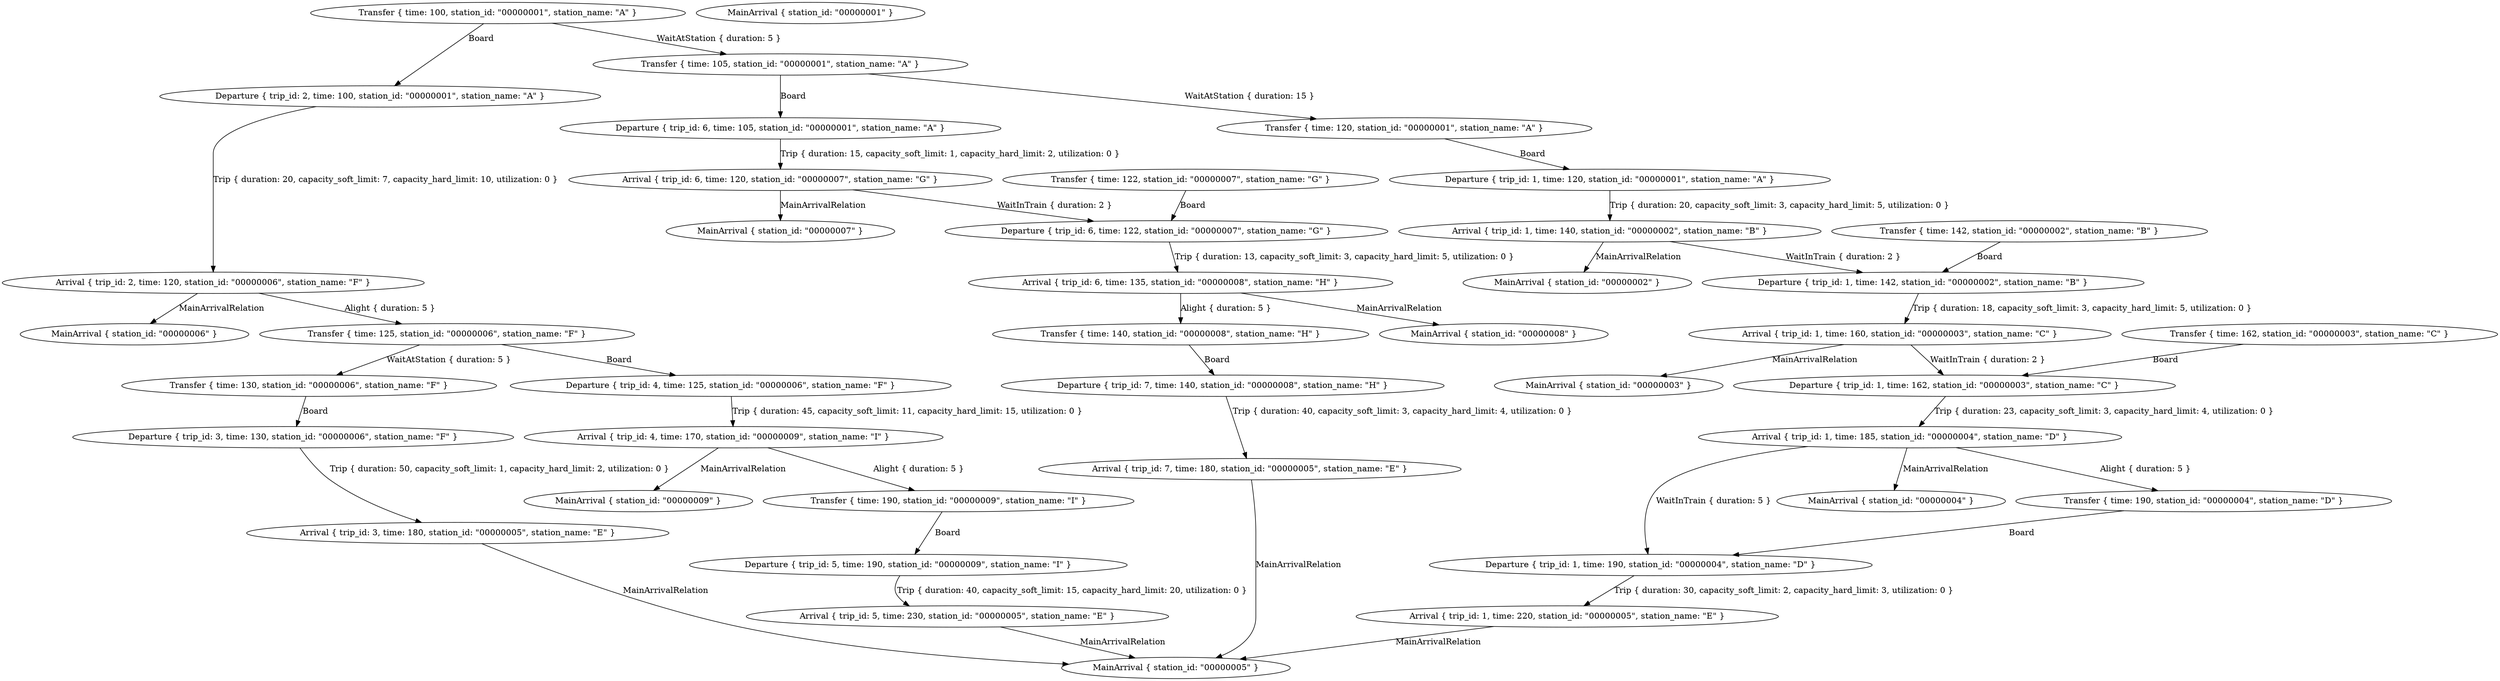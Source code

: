 digraph {
    0 [ label = "Departure { trip_id: 1, time: 120, station_id: \"00000001\", station_name: \"A\" }" ]
    1 [ label = "Transfer { time: 120, station_id: \"00000001\", station_name: \"A\" }" ]
    2 [ label = "Arrival { trip_id: 1, time: 140, station_id: \"00000002\", station_name: \"B\" }" ]
    3 [ label = "Departure { trip_id: 1, time: 142, station_id: \"00000002\", station_name: \"B\" }" ]
    4 [ label = "Transfer { time: 142, station_id: \"00000002\", station_name: \"B\" }" ]
    5 [ label = "Arrival { trip_id: 1, time: 160, station_id: \"00000003\", station_name: \"C\" }" ]
    6 [ label = "Departure { trip_id: 1, time: 162, station_id: \"00000003\", station_name: \"C\" }" ]
    7 [ label = "Transfer { time: 162, station_id: \"00000003\", station_name: \"C\" }" ]
    8 [ label = "Arrival { trip_id: 1, time: 185, station_id: \"00000004\", station_name: \"D\" }" ]
    9 [ label = "Departure { trip_id: 1, time: 190, station_id: \"00000004\", station_name: \"D\" }" ]
    10 [ label = "Transfer { time: 190, station_id: \"00000004\", station_name: \"D\" }" ]
    11 [ label = "Arrival { trip_id: 1, time: 220, station_id: \"00000005\", station_name: \"E\" }" ]
    12 [ label = "Departure { trip_id: 2, time: 100, station_id: \"00000001\", station_name: \"A\" }" ]
    13 [ label = "Transfer { time: 100, station_id: \"00000001\", station_name: \"A\" }" ]
    14 [ label = "Arrival { trip_id: 2, time: 120, station_id: \"00000006\", station_name: \"F\" }" ]
    15 [ label = "Departure { trip_id: 3, time: 130, station_id: \"00000006\", station_name: \"F\" }" ]
    16 [ label = "Transfer { time: 130, station_id: \"00000006\", station_name: \"F\" }" ]
    17 [ label = "Arrival { trip_id: 3, time: 180, station_id: \"00000005\", station_name: \"E\" }" ]
    18 [ label = "Departure { trip_id: 4, time: 125, station_id: \"00000006\", station_name: \"F\" }" ]
    19 [ label = "Transfer { time: 125, station_id: \"00000006\", station_name: \"F\" }" ]
    20 [ label = "Arrival { trip_id: 4, time: 170, station_id: \"00000009\", station_name: \"I\" }" ]
    21 [ label = "Departure { trip_id: 5, time: 190, station_id: \"00000009\", station_name: \"I\" }" ]
    22 [ label = "Transfer { time: 190, station_id: \"00000009\", station_name: \"I\" }" ]
    23 [ label = "Arrival { trip_id: 5, time: 230, station_id: \"00000005\", station_name: \"E\" }" ]
    24 [ label = "Departure { trip_id: 6, time: 105, station_id: \"00000001\", station_name: \"A\" }" ]
    25 [ label = "Transfer { time: 105, station_id: \"00000001\", station_name: \"A\" }" ]
    26 [ label = "Arrival { trip_id: 6, time: 120, station_id: \"00000007\", station_name: \"G\" }" ]
    27 [ label = "Departure { trip_id: 6, time: 122, station_id: \"00000007\", station_name: \"G\" }" ]
    28 [ label = "Transfer { time: 122, station_id: \"00000007\", station_name: \"G\" }" ]
    29 [ label = "Arrival { trip_id: 6, time: 135, station_id: \"00000008\", station_name: \"H\" }" ]
    30 [ label = "Departure { trip_id: 7, time: 140, station_id: \"00000008\", station_name: \"H\" }" ]
    31 [ label = "Transfer { time: 140, station_id: \"00000008\", station_name: \"H\" }" ]
    32 [ label = "Arrival { trip_id: 7, time: 180, station_id: \"00000005\", station_name: \"E\" }" ]
    33 [ label = "MainArrival { station_id: \"00000007\" }" ]
    34 [ label = "MainArrival { station_id: \"00000008\" }" ]
    35 [ label = "MainArrival { station_id: \"00000002\" }" ]
    36 [ label = "MainArrival { station_id: \"00000005\" }" ]
    37 [ label = "MainArrival { station_id: \"00000006\" }" ]
    38 [ label = "MainArrival { station_id: \"00000001\" }" ]
    39 [ label = "MainArrival { station_id: \"00000009\" }" ]
    40 [ label = "MainArrival { station_id: \"00000003\" }" ]
    41 [ label = "MainArrival { station_id: \"00000004\" }" ]
    1 -> 0 [ label = "Board" ]
    0 -> 2 [ label = "Trip { duration: 20, capacity_soft_limit: 3, capacity_hard_limit: 5, utilization: 0 }" ]
    4 -> 3 [ label = "Board" ]
    3 -> 5 [ label = "Trip { duration: 18, capacity_soft_limit: 3, capacity_hard_limit: 5, utilization: 0 }" ]
    7 -> 6 [ label = "Board" ]
    6 -> 8 [ label = "Trip { duration: 23, capacity_soft_limit: 3, capacity_hard_limit: 4, utilization: 0 }" ]
    10 -> 9 [ label = "Board" ]
    9 -> 11 [ label = "Trip { duration: 30, capacity_soft_limit: 2, capacity_hard_limit: 3, utilization: 0 }" ]
    13 -> 12 [ label = "Board" ]
    12 -> 14 [ label = "Trip { duration: 20, capacity_soft_limit: 7, capacity_hard_limit: 10, utilization: 0 }" ]
    16 -> 15 [ label = "Board" ]
    15 -> 17 [ label = "Trip { duration: 50, capacity_soft_limit: 1, capacity_hard_limit: 2, utilization: 0 }" ]
    19 -> 18 [ label = "Board" ]
    18 -> 20 [ label = "Trip { duration: 45, capacity_soft_limit: 11, capacity_hard_limit: 15, utilization: 0 }" ]
    22 -> 21 [ label = "Board" ]
    21 -> 23 [ label = "Trip { duration: 40, capacity_soft_limit: 15, capacity_hard_limit: 20, utilization: 0 }" ]
    25 -> 24 [ label = "Board" ]
    24 -> 26 [ label = "Trip { duration: 15, capacity_soft_limit: 1, capacity_hard_limit: 2, utilization: 0 }" ]
    28 -> 27 [ label = "Board" ]
    27 -> 29 [ label = "Trip { duration: 13, capacity_soft_limit: 3, capacity_hard_limit: 5, utilization: 0 }" ]
    31 -> 30 [ label = "Board" ]
    30 -> 32 [ label = "Trip { duration: 40, capacity_soft_limit: 3, capacity_hard_limit: 4, utilization: 0 }" ]
    26 -> 27 [ label = "WaitInTrain { duration: 2 }" ]
    26 -> 33 [ label = "MainArrivalRelation" ]
    29 -> 31 [ label = "Alight { duration: 5 }" ]
    29 -> 34 [ label = "MainArrivalRelation" ]
    2 -> 3 [ label = "WaitInTrain { duration: 2 }" ]
    2 -> 35 [ label = "MainArrivalRelation" ]
    23 -> 36 [ label = "MainArrivalRelation" ]
    17 -> 36 [ label = "MainArrivalRelation" ]
    11 -> 36 [ label = "MainArrivalRelation" ]
    32 -> 36 [ label = "MainArrivalRelation" ]
    19 -> 16 [ label = "WaitAtStation { duration: 5 }" ]
    14 -> 19 [ label = "Alight { duration: 5 }" ]
    14 -> 37 [ label = "MainArrivalRelation" ]
    13 -> 25 [ label = "WaitAtStation { duration: 5 }" ]
    25 -> 1 [ label = "WaitAtStation { duration: 15 }" ]
    20 -> 22 [ label = "Alight { duration: 5 }" ]
    20 -> 39 [ label = "MainArrivalRelation" ]
    5 -> 6 [ label = "WaitInTrain { duration: 2 }" ]
    5 -> 40 [ label = "MainArrivalRelation" ]
    8 -> 10 [ label = "Alight { duration: 5 }" ]
    8 -> 9 [ label = "WaitInTrain { duration: 5 }" ]
    8 -> 41 [ label = "MainArrivalRelation" ]
}
